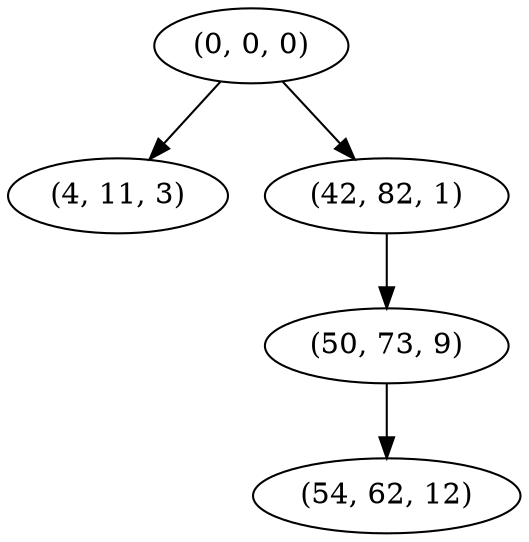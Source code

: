 digraph tree {
    "(0, 0, 0)";
    "(4, 11, 3)";
    "(42, 82, 1)";
    "(50, 73, 9)";
    "(54, 62, 12)";
    "(0, 0, 0)" -> "(4, 11, 3)";
    "(0, 0, 0)" -> "(42, 82, 1)";
    "(42, 82, 1)" -> "(50, 73, 9)";
    "(50, 73, 9)" -> "(54, 62, 12)";
}
